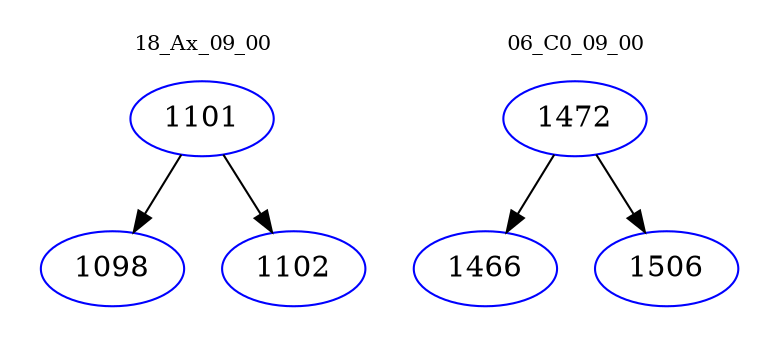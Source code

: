 digraph{
subgraph cluster_0 {
color = white
label = "18_Ax_09_00";
fontsize=10;
T0_1101 [label="1101", color="blue"]
T0_1101 -> T0_1098 [color="black"]
T0_1098 [label="1098", color="blue"]
T0_1101 -> T0_1102 [color="black"]
T0_1102 [label="1102", color="blue"]
}
subgraph cluster_1 {
color = white
label = "06_C0_09_00";
fontsize=10;
T1_1472 [label="1472", color="blue"]
T1_1472 -> T1_1466 [color="black"]
T1_1466 [label="1466", color="blue"]
T1_1472 -> T1_1506 [color="black"]
T1_1506 [label="1506", color="blue"]
}
}
